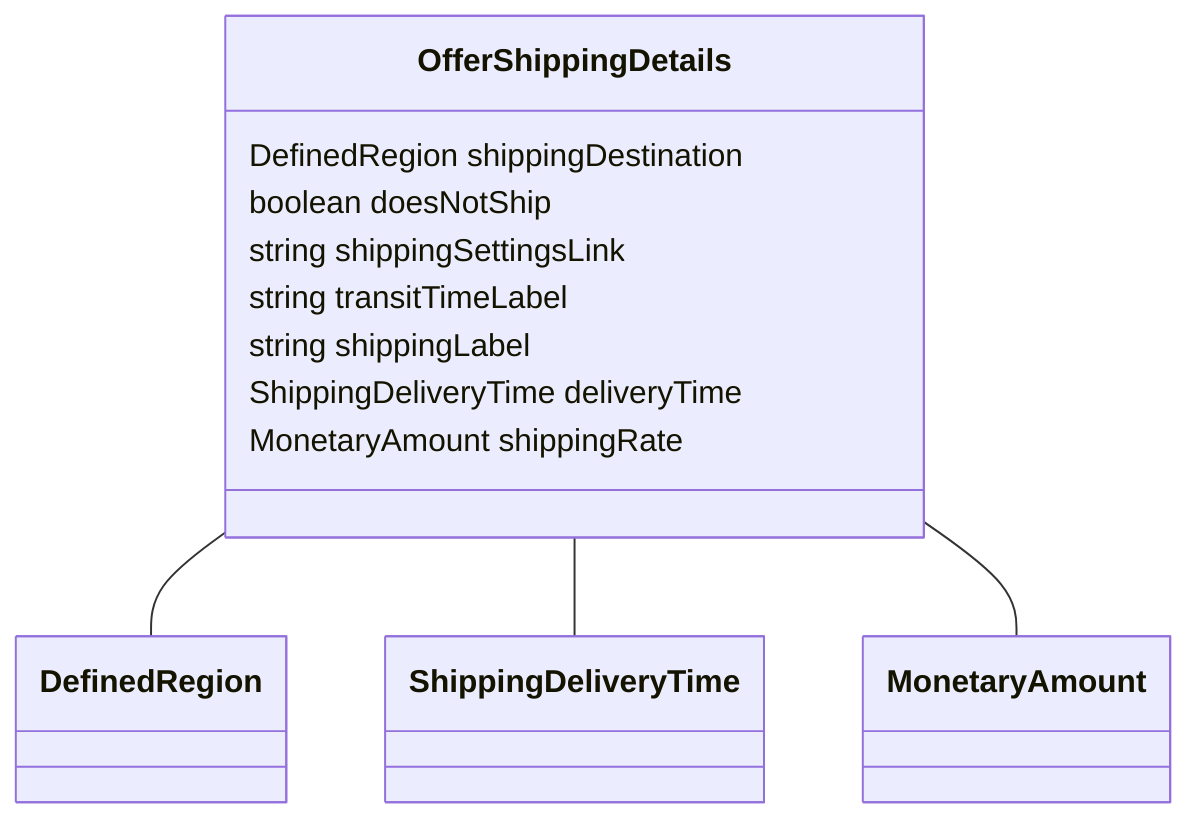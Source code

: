 classDiagram
  OfferShippingDetails -- DefinedRegion
  OfferShippingDetails -- ShippingDeliveryTime
  OfferShippingDetails -- MonetaryAmount


class OfferShippingDetails {

  DefinedRegion shippingDestination
  boolean doesNotShip
  string shippingSettingsLink
  string transitTimeLabel
  string shippingLabel
  ShippingDeliveryTime deliveryTime
  MonetaryAmount shippingRate

 }